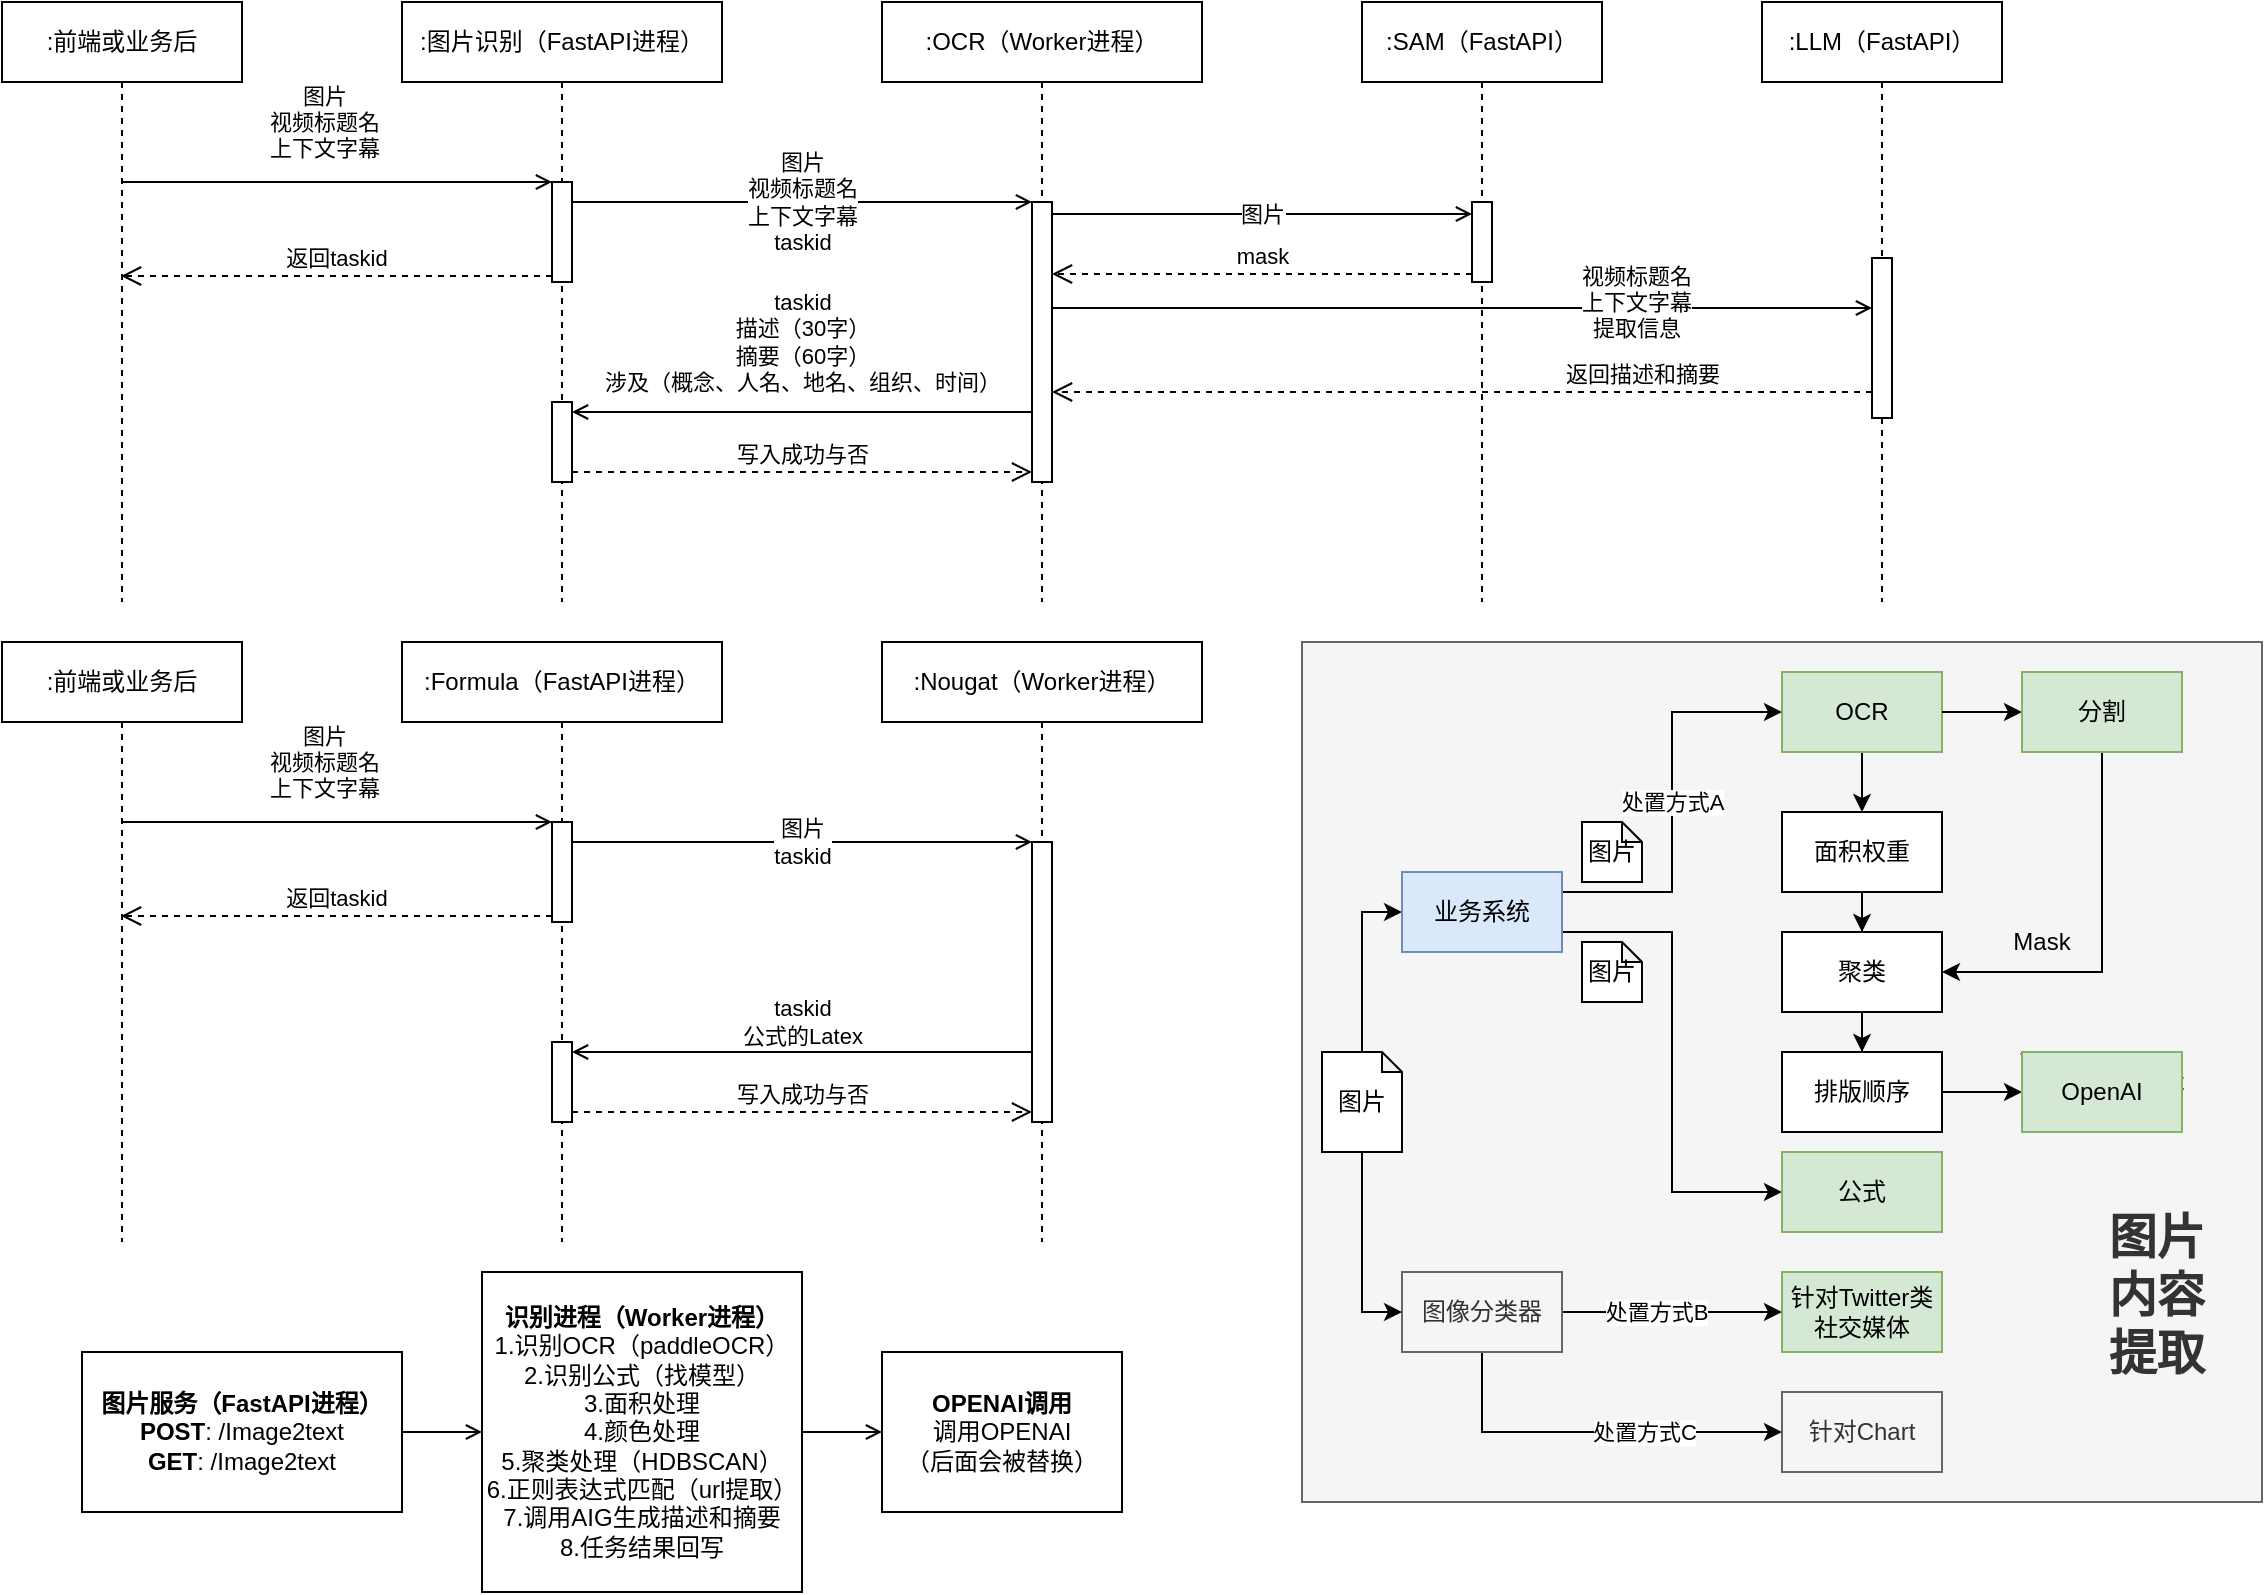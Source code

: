 <mxfile version="22.0.8" type="device">
  <diagram name="第 1 页" id="AVD6z0hVR131wo2ENQGr">
    <mxGraphModel dx="1863" dy="1083" grid="1" gridSize="10" guides="1" tooltips="1" connect="1" arrows="1" fold="1" page="1" pageScale="1" pageWidth="1169" pageHeight="827" math="0" shadow="0">
      <root>
        <mxCell id="0" />
        <mxCell id="1" parent="0" />
        <mxCell id="nQJphaKpAgBSZ4USIkuY-6" style="edgeStyle=orthogonalEdgeStyle;rounded=0;orthogonalLoop=1;jettySize=auto;html=1;endArrow=open;endFill=0;" parent="1" source="nQJphaKpAgBSZ4USIkuY-2" target="nQJphaKpAgBSZ4USIkuY-4" edge="1">
          <mxGeometry relative="1" as="geometry" />
        </mxCell>
        <mxCell id="nQJphaKpAgBSZ4USIkuY-2" value="&lt;b&gt;图片服务（FastAPI进程）&lt;/b&gt;&lt;br&gt;&lt;b&gt;POST&lt;/b&gt;: /Image2text&lt;br&gt;&lt;b&gt;GET&lt;/b&gt;: /Image2text" style="rounded=0;whiteSpace=wrap;html=1;" parent="1" vertex="1">
          <mxGeometry x="50" y="685" width="160" height="80" as="geometry" />
        </mxCell>
        <mxCell id="nQJphaKpAgBSZ4USIkuY-3" value="&lt;b&gt;OPENAI调用&lt;/b&gt;&lt;br&gt;调用OPENAI&lt;br&gt;（后面会被替换）" style="rounded=0;whiteSpace=wrap;html=1;" parent="1" vertex="1">
          <mxGeometry x="450" y="685" width="120" height="80" as="geometry" />
        </mxCell>
        <mxCell id="nQJphaKpAgBSZ4USIkuY-7" style="edgeStyle=orthogonalEdgeStyle;rounded=0;orthogonalLoop=1;jettySize=auto;html=1;entryX=0;entryY=0.5;entryDx=0;entryDy=0;endArrow=open;endFill=0;" parent="1" source="nQJphaKpAgBSZ4USIkuY-4" target="nQJphaKpAgBSZ4USIkuY-3" edge="1">
          <mxGeometry relative="1" as="geometry" />
        </mxCell>
        <mxCell id="nQJphaKpAgBSZ4USIkuY-4" value="&lt;b&gt;识别进程（Worker进程）&lt;/b&gt;&lt;br&gt;1.识别OCR（paddleOCR）&lt;br&gt;2.识别公式（找模型）&lt;br&gt;3.面积处理&lt;br&gt;4.颜色处理&lt;br&gt;5.聚类处理（HDBSCAN）&lt;br&gt;6.正则表达式匹配（url提取）&lt;br&gt;7.调用AIG生成描述和摘要&lt;br&gt;8.任务结果回写" style="rounded=0;whiteSpace=wrap;html=1;" parent="1" vertex="1">
          <mxGeometry x="250" y="645" width="160" height="160" as="geometry" />
        </mxCell>
        <mxCell id="nQJphaKpAgBSZ4USIkuY-5" value="图片&lt;br&gt;视频标题名&lt;br&gt;上下文字幕" style="endArrow=open;html=1;rounded=0;endFill=0;" parent="1" target="nQJphaKpAgBSZ4USIkuY-11" edge="1">
          <mxGeometry x="-0.063" y="30" width="50" height="50" relative="1" as="geometry">
            <mxPoint x="69.5" y="100" as="sourcePoint" />
            <mxPoint x="500" y="-100" as="targetPoint" />
            <mxPoint as="offset" />
          </mxGeometry>
        </mxCell>
        <mxCell id="nQJphaKpAgBSZ4USIkuY-8" value=":前端或业务后" style="shape=umlLifeline;perimeter=lifelinePerimeter;whiteSpace=wrap;html=1;container=1;dropTarget=0;collapsible=0;recursiveResize=0;outlineConnect=0;portConstraint=eastwest;newEdgeStyle={&quot;curved&quot;:0,&quot;rounded&quot;:0};" parent="1" vertex="1">
          <mxGeometry x="10" y="10" width="120" height="300" as="geometry" />
        </mxCell>
        <mxCell id="nQJphaKpAgBSZ4USIkuY-9" value=":图片识别（FastAPI进程）" style="shape=umlLifeline;perimeter=lifelinePerimeter;whiteSpace=wrap;html=1;container=1;dropTarget=0;collapsible=0;recursiveResize=0;outlineConnect=0;portConstraint=eastwest;newEdgeStyle={&quot;curved&quot;:0,&quot;rounded&quot;:0};" parent="1" vertex="1">
          <mxGeometry x="210" y="10" width="160" height="300" as="geometry" />
        </mxCell>
        <mxCell id="nQJphaKpAgBSZ4USIkuY-11" value="" style="html=1;points=[[0,0,0,0,5],[0,1,0,0,-5],[1,0,0,0,5],[1,1,0,0,-5]];perimeter=orthogonalPerimeter;outlineConnect=0;targetShapes=umlLifeline;portConstraint=eastwest;newEdgeStyle={&quot;curved&quot;:0,&quot;rounded&quot;:0};" parent="nQJphaKpAgBSZ4USIkuY-9" vertex="1">
          <mxGeometry x="75" y="90" width="10" height="50" as="geometry" />
        </mxCell>
        <mxCell id="nQJphaKpAgBSZ4USIkuY-19" value="" style="html=1;points=[[0,0,0,0,5],[0,1,0,0,-5],[1,0,0,0,5],[1,1,0,0,-5]];perimeter=orthogonalPerimeter;outlineConnect=0;targetShapes=umlLifeline;portConstraint=eastwest;newEdgeStyle={&quot;curved&quot;:0,&quot;rounded&quot;:0};" parent="nQJphaKpAgBSZ4USIkuY-9" vertex="1">
          <mxGeometry x="75" y="200" width="10" height="40" as="geometry" />
        </mxCell>
        <mxCell id="nQJphaKpAgBSZ4USIkuY-10" value=":OCR（Worker进程）" style="shape=umlLifeline;perimeter=lifelinePerimeter;whiteSpace=wrap;html=1;container=1;dropTarget=0;collapsible=0;recursiveResize=0;outlineConnect=0;portConstraint=eastwest;newEdgeStyle={&quot;curved&quot;:0,&quot;rounded&quot;:0};" parent="1" vertex="1">
          <mxGeometry x="450" y="10" width="160" height="300" as="geometry" />
        </mxCell>
        <mxCell id="nQJphaKpAgBSZ4USIkuY-12" value="" style="html=1;points=[[0,0,0,0,5],[0,1,0,0,-5],[1,0,0,0,5],[1,1,0,0,-5]];perimeter=orthogonalPerimeter;outlineConnect=0;targetShapes=umlLifeline;portConstraint=eastwest;newEdgeStyle={&quot;curved&quot;:0,&quot;rounded&quot;:0};" parent="nQJphaKpAgBSZ4USIkuY-10" vertex="1">
          <mxGeometry x="75" y="100" width="10" height="140" as="geometry" />
        </mxCell>
        <mxCell id="nQJphaKpAgBSZ4USIkuY-13" value="图片&lt;br&gt;视频标题名&lt;br&gt;上下文字幕&lt;br&gt;taskid" style="endArrow=open;html=1;rounded=0;endFill=0;" parent="1" edge="1">
          <mxGeometry width="50" height="50" relative="1" as="geometry">
            <mxPoint x="295" y="110" as="sourcePoint" />
            <mxPoint x="525" y="110" as="targetPoint" />
            <mxPoint as="offset" />
          </mxGeometry>
        </mxCell>
        <mxCell id="nQJphaKpAgBSZ4USIkuY-14" value="返回taskid" style="html=1;verticalAlign=bottom;endArrow=open;dashed=1;endSize=8;curved=0;rounded=0;" parent="1" edge="1">
          <mxGeometry relative="1" as="geometry">
            <mxPoint x="285" y="147" as="sourcePoint" />
            <mxPoint x="69.5" y="147" as="targetPoint" />
          </mxGeometry>
        </mxCell>
        <mxCell id="nQJphaKpAgBSZ4USIkuY-15" value=":LLM（FastAPI）" style="shape=umlLifeline;perimeter=lifelinePerimeter;whiteSpace=wrap;html=1;container=1;dropTarget=0;collapsible=0;recursiveResize=0;outlineConnect=0;portConstraint=eastwest;newEdgeStyle={&quot;curved&quot;:0,&quot;rounded&quot;:0};" parent="1" vertex="1">
          <mxGeometry x="890" y="10" width="120" height="300" as="geometry" />
        </mxCell>
        <mxCell id="nQJphaKpAgBSZ4USIkuY-16" value="" style="html=1;points=[[0,0,0,0,5],[0,1,0,0,-5],[1,0,0,0,5],[1,1,0,0,-5]];perimeter=orthogonalPerimeter;outlineConnect=0;targetShapes=umlLifeline;portConstraint=eastwest;newEdgeStyle={&quot;curved&quot;:0,&quot;rounded&quot;:0};" parent="nQJphaKpAgBSZ4USIkuY-15" vertex="1">
          <mxGeometry x="55" y="128" width="10" height="80" as="geometry" />
        </mxCell>
        <mxCell id="nQJphaKpAgBSZ4USIkuY-17" value="视频标题名&lt;br&gt;上下文字幕&lt;br&gt;提取信息" style="endArrow=open;html=1;rounded=0;endFill=0;" parent="1" target="nQJphaKpAgBSZ4USIkuY-16" edge="1">
          <mxGeometry x="0.423" y="3" width="50" height="50" relative="1" as="geometry">
            <mxPoint x="535" y="163" as="sourcePoint" />
            <mxPoint x="745" y="163" as="targetPoint" />
            <mxPoint as="offset" />
          </mxGeometry>
        </mxCell>
        <mxCell id="nQJphaKpAgBSZ4USIkuY-18" value="返回描述和摘要" style="html=1;verticalAlign=bottom;endArrow=open;dashed=1;endSize=8;curved=0;rounded=0;" parent="1" edge="1" source="nQJphaKpAgBSZ4USIkuY-16">
          <mxGeometry x="-0.439" relative="1" as="geometry">
            <mxPoint x="745" y="205" as="sourcePoint" />
            <mxPoint x="535" y="205" as="targetPoint" />
            <mxPoint as="offset" />
          </mxGeometry>
        </mxCell>
        <mxCell id="nQJphaKpAgBSZ4USIkuY-20" value="taskid&lt;br&gt;描述（30字）&lt;br&gt;摘要（60字）&lt;br&gt;涉及（概念、人名、地名、组织、时间）&lt;br&gt;" style="endArrow=open;html=1;rounded=0;endFill=0;entryX=1;entryY=0;entryDx=0;entryDy=5;entryPerimeter=0;labelBackgroundColor=none;" parent="1" source="nQJphaKpAgBSZ4USIkuY-12" target="nQJphaKpAgBSZ4USIkuY-19" edge="1">
          <mxGeometry y="-35" width="50" height="50" relative="1" as="geometry">
            <mxPoint x="385" y="200" as="sourcePoint" />
            <mxPoint x="615" y="200" as="targetPoint" />
            <mxPoint as="offset" />
          </mxGeometry>
        </mxCell>
        <mxCell id="nQJphaKpAgBSZ4USIkuY-21" value="写入成功与否" style="html=1;verticalAlign=bottom;endArrow=open;dashed=1;endSize=8;curved=0;rounded=0;entryX=0;entryY=1;entryDx=0;entryDy=-5;entryPerimeter=0;" parent="1" source="nQJphaKpAgBSZ4USIkuY-19" target="nQJphaKpAgBSZ4USIkuY-12" edge="1">
          <mxGeometry relative="1" as="geometry">
            <mxPoint x="375" y="237" as="sourcePoint" />
            <mxPoint x="159.5" y="237" as="targetPoint" />
          </mxGeometry>
        </mxCell>
        <mxCell id="vgfMsCbYHIfPS9LNUYp5-1" value="&lt;b style=&quot;font-size: 24px;&quot;&gt;图片&amp;nbsp; &amp;nbsp;&amp;nbsp;&lt;br&gt;内容&amp;nbsp; &amp;nbsp;&amp;nbsp;&lt;br&gt;提取&amp;nbsp; &amp;nbsp;&amp;nbsp;&lt;br&gt;&lt;br&gt;&lt;br&gt;&lt;/b&gt;" style="rounded=0;whiteSpace=wrap;html=1;verticalAlign=bottom;fontSize=24;labelPosition=center;verticalLabelPosition=middle;align=right;fillColor=#f5f5f5;fontColor=#333333;strokeColor=#666666;" parent="1" vertex="1">
          <mxGeometry x="660" y="330" width="480" height="430" as="geometry" />
        </mxCell>
        <mxCell id="vgfMsCbYHIfPS9LNUYp5-6" style="edgeStyle=orthogonalEdgeStyle;rounded=0;orthogonalLoop=1;jettySize=auto;html=1;entryX=0;entryY=0.5;entryDx=0;entryDy=0;exitX=1;exitY=0.75;exitDx=0;exitDy=0;" parent="1" source="vgfMsCbYHIfPS9LNUYp5-18" target="ROafBCnEOIi4fDcEe44d-24" edge="1">
          <mxGeometry relative="1" as="geometry">
            <mxPoint x="1190" y="345" as="targetPoint" />
          </mxGeometry>
        </mxCell>
        <mxCell id="vgfMsCbYHIfPS9LNUYp5-9" style="edgeStyle=orthogonalEdgeStyle;rounded=0;orthogonalLoop=1;jettySize=auto;html=1;entryX=0.5;entryY=0;entryDx=0;entryDy=0;" parent="1" source="vgfMsCbYHIfPS9LNUYp5-2" target="vgfMsCbYHIfPS9LNUYp5-10" edge="1">
          <mxGeometry relative="1" as="geometry">
            <mxPoint x="1090" y="415" as="targetPoint" />
          </mxGeometry>
        </mxCell>
        <mxCell id="vgfMsCbYHIfPS9LNUYp5-2" value="OCR" style="rounded=0;whiteSpace=wrap;html=1;fillColor=#d5e8d4;strokeColor=#82b366;" parent="1" vertex="1">
          <mxGeometry x="900" y="345" width="80" height="40" as="geometry" />
        </mxCell>
        <mxCell id="vgfMsCbYHIfPS9LNUYp5-5" style="edgeStyle=orthogonalEdgeStyle;rounded=0;orthogonalLoop=1;jettySize=auto;html=1;exitX=1;exitY=0.5;exitDx=0;exitDy=0;" parent="1" source="vgfMsCbYHIfPS9LNUYp5-2" target="vgfMsCbYHIfPS9LNUYp5-7" edge="1">
          <mxGeometry relative="1" as="geometry">
            <mxPoint x="1480" y="385" as="targetPoint" />
          </mxGeometry>
        </mxCell>
        <mxCell id="vgfMsCbYHIfPS9LNUYp5-3" value="图片" style="shape=note;whiteSpace=wrap;html=1;backgroundOutline=1;darkOpacity=0.05;size=10;" parent="1" vertex="1">
          <mxGeometry x="670" y="535" width="40" height="50" as="geometry" />
        </mxCell>
        <mxCell id="vgfMsCbYHIfPS9LNUYp5-12" style="edgeStyle=orthogonalEdgeStyle;rounded=0;orthogonalLoop=1;jettySize=auto;html=1;entryX=0.5;entryY=0;entryDx=0;entryDy=0;" parent="1" source="vgfMsCbYHIfPS9LNUYp5-10" target="vgfMsCbYHIfPS9LNUYp5-11" edge="1">
          <mxGeometry relative="1" as="geometry" />
        </mxCell>
        <mxCell id="vgfMsCbYHIfPS9LNUYp5-10" value="面积权重" style="rounded=0;whiteSpace=wrap;html=1;" parent="1" vertex="1">
          <mxGeometry x="900" y="415" width="80" height="40" as="geometry" />
        </mxCell>
        <mxCell id="vgfMsCbYHIfPS9LNUYp5-14" style="edgeStyle=orthogonalEdgeStyle;rounded=0;orthogonalLoop=1;jettySize=auto;html=1;entryX=0.5;entryY=0;entryDx=0;entryDy=0;" parent="1" source="vgfMsCbYHIfPS9LNUYp5-11" target="vgfMsCbYHIfPS9LNUYp5-13" edge="1">
          <mxGeometry relative="1" as="geometry" />
        </mxCell>
        <mxCell id="vgfMsCbYHIfPS9LNUYp5-11" value="聚类" style="rounded=0;whiteSpace=wrap;html=1;" parent="1" vertex="1">
          <mxGeometry x="900" y="475" width="80" height="40" as="geometry" />
        </mxCell>
        <mxCell id="ROafBCnEOIi4fDcEe44d-26" style="edgeStyle=orthogonalEdgeStyle;rounded=0;orthogonalLoop=1;jettySize=auto;html=1;" edge="1" parent="1" source="vgfMsCbYHIfPS9LNUYp5-13" target="ROafBCnEOIi4fDcEe44d-25">
          <mxGeometry relative="1" as="geometry" />
        </mxCell>
        <mxCell id="vgfMsCbYHIfPS9LNUYp5-13" value="排版顺序" style="rounded=0;whiteSpace=wrap;html=1;" parent="1" vertex="1">
          <mxGeometry x="900" y="535" width="80" height="40" as="geometry" />
        </mxCell>
        <mxCell id="vgfMsCbYHIfPS9LNUYp5-16" value="处置方式A" style="edgeStyle=orthogonalEdgeStyle;rounded=0;orthogonalLoop=1;jettySize=auto;html=1;entryX=0;entryY=0.5;entryDx=0;entryDy=0;exitX=1;exitY=0.25;exitDx=0;exitDy=0;" parent="1" source="vgfMsCbYHIfPS9LNUYp5-18" target="vgfMsCbYHIfPS9LNUYp5-2" edge="1">
          <mxGeometry relative="1" as="geometry">
            <mxPoint x="610" y="345" as="sourcePoint" />
            <mxPoint x="770" y="345" as="targetPoint" />
          </mxGeometry>
        </mxCell>
        <mxCell id="vgfMsCbYHIfPS9LNUYp5-17" style="edgeStyle=orthogonalEdgeStyle;rounded=0;orthogonalLoop=1;jettySize=auto;html=1;entryX=1;entryY=0.5;entryDx=0;entryDy=0;exitX=0.5;exitY=1;exitDx=0;exitDy=0;" parent="1" source="vgfMsCbYHIfPS9LNUYp5-7" target="vgfMsCbYHIfPS9LNUYp5-11" edge="1">
          <mxGeometry relative="1" as="geometry">
            <mxPoint x="1420" y="455" as="sourcePoint" />
          </mxGeometry>
        </mxCell>
        <mxCell id="vgfMsCbYHIfPS9LNUYp5-7" value="分割" style="rounded=0;whiteSpace=wrap;html=1;fillColor=#d5e8d4;strokeColor=#82b366;" parent="1" vertex="1">
          <mxGeometry x="1020" y="345" width="80" height="40" as="geometry" />
        </mxCell>
        <mxCell id="vgfMsCbYHIfPS9LNUYp5-19" value="" style="edgeStyle=orthogonalEdgeStyle;rounded=0;orthogonalLoop=1;jettySize=auto;html=1;entryX=0;entryY=0.5;entryDx=0;entryDy=0;exitX=0.5;exitY=0;exitDx=0;exitDy=0;exitPerimeter=0;" parent="1" source="vgfMsCbYHIfPS9LNUYp5-3" target="vgfMsCbYHIfPS9LNUYp5-18" edge="1">
          <mxGeometry relative="1" as="geometry">
            <mxPoint x="590" y="500" as="sourcePoint" />
            <mxPoint x="830" y="500" as="targetPoint" />
          </mxGeometry>
        </mxCell>
        <mxCell id="vgfMsCbYHIfPS9LNUYp5-18" value="业务系统" style="rounded=0;whiteSpace=wrap;html=1;fillColor=#dae8fc;strokeColor=#6c8ebf;" parent="1" vertex="1">
          <mxGeometry x="710" y="445" width="80" height="40" as="geometry" />
        </mxCell>
        <mxCell id="vgfMsCbYHIfPS9LNUYp5-20" value="针对Twitter类社交媒体" style="rounded=0;whiteSpace=wrap;html=1;fillColor=#d5e8d4;strokeColor=#82b366;" parent="1" vertex="1">
          <mxGeometry x="900" y="645" width="80" height="40" as="geometry" />
        </mxCell>
        <mxCell id="vgfMsCbYHIfPS9LNUYp5-21" value="处置方式B" style="edgeStyle=orthogonalEdgeStyle;rounded=0;orthogonalLoop=1;jettySize=auto;html=1;entryX=0;entryY=0.5;entryDx=0;entryDy=0;exitX=1;exitY=0.5;exitDx=0;exitDy=0;" parent="1" source="ROafBCnEOIi4fDcEe44d-27" target="vgfMsCbYHIfPS9LNUYp5-20" edge="1">
          <mxGeometry x="-0.158" relative="1" as="geometry">
            <mxPoint x="430" y="605" as="sourcePoint" />
            <mxPoint x="860" y="355" as="targetPoint" />
            <mxPoint as="offset" />
          </mxGeometry>
        </mxCell>
        <mxCell id="vgfMsCbYHIfPS9LNUYp5-23" value="图片" style="shape=note;whiteSpace=wrap;html=1;backgroundOutline=1;darkOpacity=0.05;size=10;" parent="1" vertex="1">
          <mxGeometry x="800" y="420" width="30" height="30" as="geometry" />
        </mxCell>
        <mxCell id="vgfMsCbYHIfPS9LNUYp5-25" value="针对Chart" style="rounded=0;whiteSpace=wrap;html=1;fillColor=#f5f5f5;fontColor=#333333;strokeColor=#666666;" parent="1" vertex="1">
          <mxGeometry x="900" y="705" width="80" height="40" as="geometry" />
        </mxCell>
        <mxCell id="vgfMsCbYHIfPS9LNUYp5-26" value="处置方式C" style="edgeStyle=orthogonalEdgeStyle;rounded=0;orthogonalLoop=1;jettySize=auto;html=1;entryX=0;entryY=0.5;entryDx=0;entryDy=0;exitX=0.5;exitY=1;exitDx=0;exitDy=0;" parent="1" source="ROafBCnEOIi4fDcEe44d-27" target="vgfMsCbYHIfPS9LNUYp5-25" edge="1">
          <mxGeometry x="0.267" relative="1" as="geometry">
            <mxPoint x="430" y="645" as="sourcePoint" />
            <mxPoint x="860" y="675" as="targetPoint" />
            <mxPoint as="offset" />
          </mxGeometry>
        </mxCell>
        <mxCell id="vgfMsCbYHIfPS9LNUYp5-27" value="Text" style="text;html=1;strokeColor=none;fillColor=none;align=center;verticalAlign=middle;whiteSpace=wrap;rounded=0;" parent="1" vertex="1">
          <mxGeometry x="1060" y="535" width="60" height="30" as="geometry" />
        </mxCell>
        <mxCell id="vgfMsCbYHIfPS9LNUYp5-28" value="Text" style="text;html=1;strokeColor=none;fillColor=none;align=center;verticalAlign=middle;whiteSpace=wrap;rounded=0;" parent="1" vertex="1">
          <mxGeometry x="1000" y="525" width="60" height="30" as="geometry" />
        </mxCell>
        <mxCell id="vgfMsCbYHIfPS9LNUYp5-29" value="Mask" style="text;html=1;strokeColor=none;fillColor=none;align=center;verticalAlign=middle;whiteSpace=wrap;rounded=0;" parent="1" vertex="1">
          <mxGeometry x="1000" y="465" width="60" height="30" as="geometry" />
        </mxCell>
        <mxCell id="ROafBCnEOIi4fDcEe44d-1" value=":SAM（FastAPI）" style="shape=umlLifeline;perimeter=lifelinePerimeter;whiteSpace=wrap;html=1;container=1;dropTarget=0;collapsible=0;recursiveResize=0;outlineConnect=0;portConstraint=eastwest;newEdgeStyle={&quot;curved&quot;:0,&quot;rounded&quot;:0};" vertex="1" parent="1">
          <mxGeometry x="690" y="10" width="120" height="300" as="geometry" />
        </mxCell>
        <mxCell id="ROafBCnEOIi4fDcEe44d-2" value="" style="html=1;points=[[0,0,0,0,5],[0,1,0,0,-5],[1,0,0,0,5],[1,1,0,0,-5]];perimeter=orthogonalPerimeter;outlineConnect=0;targetShapes=umlLifeline;portConstraint=eastwest;newEdgeStyle={&quot;curved&quot;:0,&quot;rounded&quot;:0};" vertex="1" parent="ROafBCnEOIi4fDcEe44d-1">
          <mxGeometry x="55" y="100" width="10" height="40" as="geometry" />
        </mxCell>
        <mxCell id="ROafBCnEOIi4fDcEe44d-3" value="图片" style="endArrow=open;html=1;rounded=0;endFill=0;" edge="1" parent="1">
          <mxGeometry width="50" height="50" relative="1" as="geometry">
            <mxPoint x="535" y="116" as="sourcePoint" />
            <mxPoint x="745" y="116" as="targetPoint" />
            <mxPoint as="offset" />
          </mxGeometry>
        </mxCell>
        <mxCell id="ROafBCnEOIi4fDcEe44d-4" value="mask" style="html=1;verticalAlign=bottom;endArrow=open;dashed=1;endSize=8;curved=0;rounded=0;" edge="1" parent="1">
          <mxGeometry relative="1" as="geometry">
            <mxPoint x="745" y="146" as="sourcePoint" />
            <mxPoint x="535" y="146" as="targetPoint" />
            <mxPoint as="offset" />
          </mxGeometry>
        </mxCell>
        <mxCell id="ROafBCnEOIi4fDcEe44d-5" value="图片&lt;br&gt;视频标题名&lt;br&gt;上下文字幕" style="endArrow=open;html=1;rounded=0;endFill=0;" edge="1" parent="1" target="ROafBCnEOIi4fDcEe44d-8">
          <mxGeometry x="-0.063" y="30" width="50" height="50" relative="1" as="geometry">
            <mxPoint x="69.5" y="420" as="sourcePoint" />
            <mxPoint x="500" y="220" as="targetPoint" />
            <mxPoint as="offset" />
          </mxGeometry>
        </mxCell>
        <mxCell id="ROafBCnEOIi4fDcEe44d-6" value=":前端或业务后" style="shape=umlLifeline;perimeter=lifelinePerimeter;whiteSpace=wrap;html=1;container=1;dropTarget=0;collapsible=0;recursiveResize=0;outlineConnect=0;portConstraint=eastwest;newEdgeStyle={&quot;curved&quot;:0,&quot;rounded&quot;:0};" vertex="1" parent="1">
          <mxGeometry x="10" y="330" width="120" height="300" as="geometry" />
        </mxCell>
        <mxCell id="ROafBCnEOIi4fDcEe44d-7" value=":Formula（FastAPI进程）" style="shape=umlLifeline;perimeter=lifelinePerimeter;whiteSpace=wrap;html=1;container=1;dropTarget=0;collapsible=0;recursiveResize=0;outlineConnect=0;portConstraint=eastwest;newEdgeStyle={&quot;curved&quot;:0,&quot;rounded&quot;:0};" vertex="1" parent="1">
          <mxGeometry x="210" y="330" width="160" height="300" as="geometry" />
        </mxCell>
        <mxCell id="ROafBCnEOIi4fDcEe44d-8" value="" style="html=1;points=[[0,0,0,0,5],[0,1,0,0,-5],[1,0,0,0,5],[1,1,0,0,-5]];perimeter=orthogonalPerimeter;outlineConnect=0;targetShapes=umlLifeline;portConstraint=eastwest;newEdgeStyle={&quot;curved&quot;:0,&quot;rounded&quot;:0};" vertex="1" parent="ROafBCnEOIi4fDcEe44d-7">
          <mxGeometry x="75" y="90" width="10" height="50" as="geometry" />
        </mxCell>
        <mxCell id="ROafBCnEOIi4fDcEe44d-9" value="" style="html=1;points=[[0,0,0,0,5],[0,1,0,0,-5],[1,0,0,0,5],[1,1,0,0,-5]];perimeter=orthogonalPerimeter;outlineConnect=0;targetShapes=umlLifeline;portConstraint=eastwest;newEdgeStyle={&quot;curved&quot;:0,&quot;rounded&quot;:0};" vertex="1" parent="ROafBCnEOIi4fDcEe44d-7">
          <mxGeometry x="75" y="200" width="10" height="40" as="geometry" />
        </mxCell>
        <mxCell id="ROafBCnEOIi4fDcEe44d-10" value=":Nougat（Worker进程）" style="shape=umlLifeline;perimeter=lifelinePerimeter;whiteSpace=wrap;html=1;container=1;dropTarget=0;collapsible=0;recursiveResize=0;outlineConnect=0;portConstraint=eastwest;newEdgeStyle={&quot;curved&quot;:0,&quot;rounded&quot;:0};" vertex="1" parent="1">
          <mxGeometry x="450" y="330" width="160" height="300" as="geometry" />
        </mxCell>
        <mxCell id="ROafBCnEOIi4fDcEe44d-11" value="" style="html=1;points=[[0,0,0,0,5],[0,1,0,0,-5],[1,0,0,0,5],[1,1,0,0,-5]];perimeter=orthogonalPerimeter;outlineConnect=0;targetShapes=umlLifeline;portConstraint=eastwest;newEdgeStyle={&quot;curved&quot;:0,&quot;rounded&quot;:0};" vertex="1" parent="ROafBCnEOIi4fDcEe44d-10">
          <mxGeometry x="75" y="100" width="10" height="140" as="geometry" />
        </mxCell>
        <mxCell id="ROafBCnEOIi4fDcEe44d-12" value="图片&lt;br&gt;taskid" style="endArrow=open;html=1;rounded=0;endFill=0;" edge="1" parent="1">
          <mxGeometry width="50" height="50" relative="1" as="geometry">
            <mxPoint x="295" y="430" as="sourcePoint" />
            <mxPoint x="525" y="430" as="targetPoint" />
            <mxPoint as="offset" />
          </mxGeometry>
        </mxCell>
        <mxCell id="ROafBCnEOIi4fDcEe44d-13" value="返回taskid" style="html=1;verticalAlign=bottom;endArrow=open;dashed=1;endSize=8;curved=0;rounded=0;" edge="1" parent="1">
          <mxGeometry relative="1" as="geometry">
            <mxPoint x="285" y="467" as="sourcePoint" />
            <mxPoint x="69.5" y="467" as="targetPoint" />
          </mxGeometry>
        </mxCell>
        <mxCell id="ROafBCnEOIi4fDcEe44d-18" value="taskid&lt;br&gt;公式的Latex" style="endArrow=open;html=1;rounded=0;endFill=0;entryX=1;entryY=0;entryDx=0;entryDy=5;entryPerimeter=0;labelBackgroundColor=none;" edge="1" parent="1" source="ROafBCnEOIi4fDcEe44d-11" target="ROafBCnEOIi4fDcEe44d-9">
          <mxGeometry y="-15" width="50" height="50" relative="1" as="geometry">
            <mxPoint x="305" y="440" as="sourcePoint" />
            <mxPoint x="535" y="440" as="targetPoint" />
            <mxPoint as="offset" />
          </mxGeometry>
        </mxCell>
        <mxCell id="ROafBCnEOIi4fDcEe44d-19" value="写入成功与否" style="html=1;verticalAlign=bottom;endArrow=open;dashed=1;endSize=8;curved=0;rounded=0;entryX=0;entryY=1;entryDx=0;entryDy=-5;entryPerimeter=0;" edge="1" parent="1" source="ROafBCnEOIi4fDcEe44d-9" target="ROafBCnEOIi4fDcEe44d-11">
          <mxGeometry relative="1" as="geometry">
            <mxPoint x="295" y="477" as="sourcePoint" />
            <mxPoint x="79.5" y="477" as="targetPoint" />
          </mxGeometry>
        </mxCell>
        <mxCell id="ROafBCnEOIi4fDcEe44d-24" value="公式" style="rounded=0;whiteSpace=wrap;html=1;fillColor=#d5e8d4;strokeColor=#82b366;" vertex="1" parent="1">
          <mxGeometry x="900" y="585" width="80" height="40" as="geometry" />
        </mxCell>
        <mxCell id="ROafBCnEOIi4fDcEe44d-25" value="OpenAI" style="rounded=0;whiteSpace=wrap;html=1;fillColor=#d5e8d4;strokeColor=#82b366;" vertex="1" parent="1">
          <mxGeometry x="1020" y="535" width="80" height="40" as="geometry" />
        </mxCell>
        <mxCell id="ROafBCnEOIi4fDcEe44d-27" value="图像分类器" style="rounded=0;whiteSpace=wrap;html=1;fillColor=#f5f5f5;fontColor=#333333;strokeColor=#666666;" vertex="1" parent="1">
          <mxGeometry x="710" y="645" width="80" height="40" as="geometry" />
        </mxCell>
        <mxCell id="ROafBCnEOIi4fDcEe44d-28" value="" style="edgeStyle=orthogonalEdgeStyle;rounded=0;orthogonalLoop=1;jettySize=auto;html=1;entryX=0;entryY=0.5;entryDx=0;entryDy=0;exitX=0.5;exitY=1;exitDx=0;exitDy=0;exitPerimeter=0;" edge="1" parent="1" source="vgfMsCbYHIfPS9LNUYp5-3" target="ROafBCnEOIi4fDcEe44d-27">
          <mxGeometry relative="1" as="geometry">
            <mxPoint x="600" y="510" as="sourcePoint" />
            <mxPoint x="640" y="510" as="targetPoint" />
          </mxGeometry>
        </mxCell>
        <mxCell id="ROafBCnEOIi4fDcEe44d-29" value="图片" style="shape=note;whiteSpace=wrap;html=1;backgroundOutline=1;darkOpacity=0.05;size=10;" vertex="1" parent="1">
          <mxGeometry x="800" y="480" width="30" height="30" as="geometry" />
        </mxCell>
      </root>
    </mxGraphModel>
  </diagram>
</mxfile>
